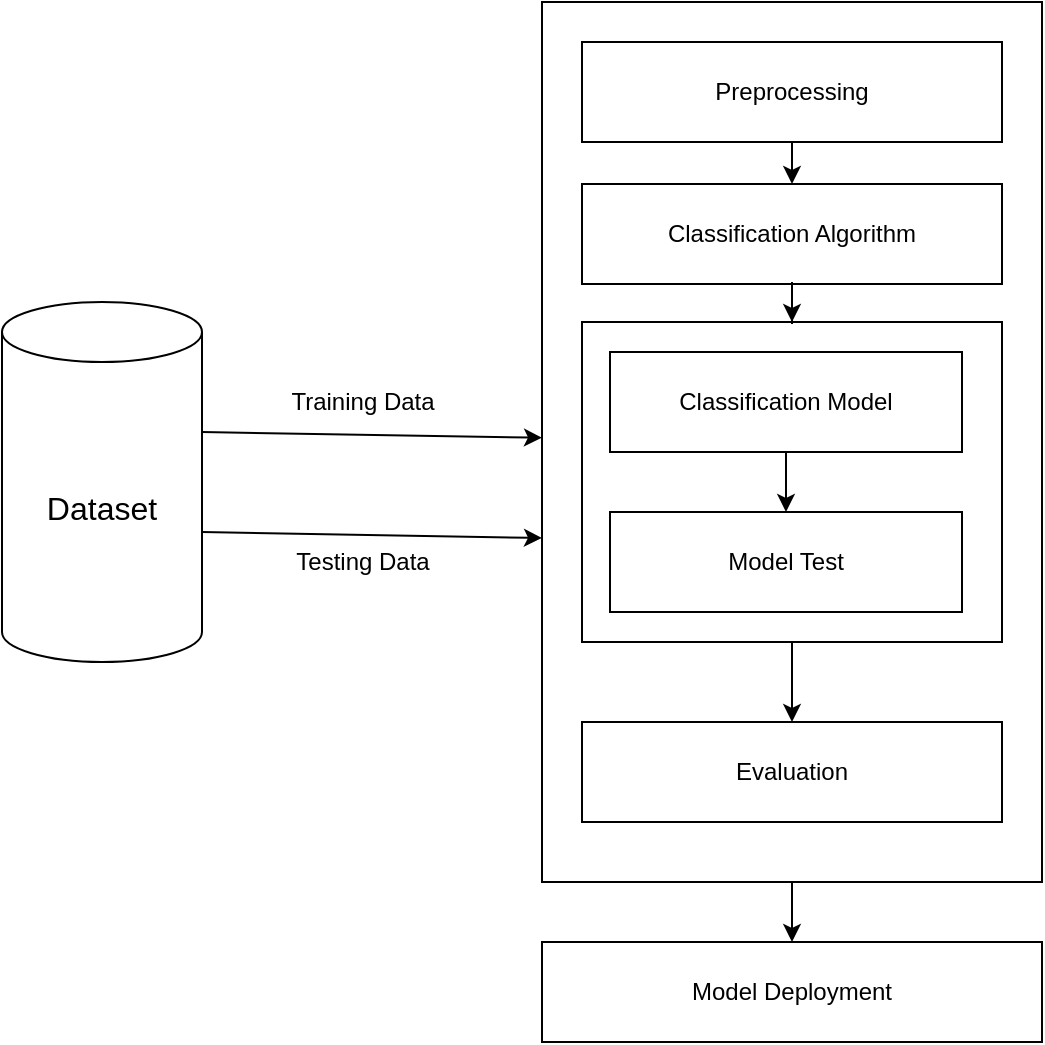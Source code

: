 <mxfile version="13.7.7" type="github">
  <diagram id="5SsMkW3yFWrEWpM0iQUE" name="Page-1">
    <mxGraphModel dx="1113" dy="695" grid="1" gridSize="10" guides="1" tooltips="1" connect="1" arrows="1" fold="1" page="1" pageScale="1" pageWidth="827" pageHeight="1169" math="0" shadow="0">
      <root>
        <mxCell id="0" />
        <mxCell id="1" parent="0" />
        <mxCell id="4eGuR8GMevfrFRhhWvSk-20" value="" style="group" vertex="1" connectable="0" parent="1">
          <mxGeometry x="110" y="100" width="520" height="520" as="geometry" />
        </mxCell>
        <mxCell id="4eGuR8GMevfrFRhhWvSk-1" value="&lt;font style=&quot;font-size: 16px&quot;&gt;Dataset&lt;/font&gt;" style="shape=cylinder3;whiteSpace=wrap;html=1;boundedLbl=1;backgroundOutline=1;size=15;" vertex="1" parent="4eGuR8GMevfrFRhhWvSk-20">
          <mxGeometry y="150" width="100" height="180" as="geometry" />
        </mxCell>
        <mxCell id="4eGuR8GMevfrFRhhWvSk-2" value="" style="rounded=0;whiteSpace=wrap;html=1;" vertex="1" parent="4eGuR8GMevfrFRhhWvSk-20">
          <mxGeometry x="270" width="250" height="440" as="geometry" />
        </mxCell>
        <mxCell id="4eGuR8GMevfrFRhhWvSk-3" value="" style="endArrow=classic;html=1;exitX=1;exitY=0;exitDx=0;exitDy=65;exitPerimeter=0;" edge="1" parent="4eGuR8GMevfrFRhhWvSk-20" source="4eGuR8GMevfrFRhhWvSk-1" target="4eGuR8GMevfrFRhhWvSk-2">
          <mxGeometry width="50" height="50" relative="1" as="geometry">
            <mxPoint x="143" y="210" as="sourcePoint" />
            <mxPoint x="330" y="180" as="targetPoint" />
          </mxGeometry>
        </mxCell>
        <mxCell id="4eGuR8GMevfrFRhhWvSk-4" value="Training Data" style="text;html=1;align=center;verticalAlign=middle;resizable=0;points=[];autosize=1;" vertex="1" parent="4eGuR8GMevfrFRhhWvSk-20">
          <mxGeometry x="135" y="190" width="90" height="20" as="geometry" />
        </mxCell>
        <mxCell id="4eGuR8GMevfrFRhhWvSk-5" value="" style="endArrow=classic;html=1;exitX=1;exitY=0;exitDx=0;exitDy=65;exitPerimeter=0;" edge="1" parent="4eGuR8GMevfrFRhhWvSk-20">
          <mxGeometry width="50" height="50" relative="1" as="geometry">
            <mxPoint x="100" y="265" as="sourcePoint" />
            <mxPoint x="270" y="268.004" as="targetPoint" />
          </mxGeometry>
        </mxCell>
        <mxCell id="4eGuR8GMevfrFRhhWvSk-6" value="Testing Data" style="text;html=1;align=center;verticalAlign=middle;resizable=0;points=[];autosize=1;" vertex="1" parent="4eGuR8GMevfrFRhhWvSk-20">
          <mxGeometry x="140" y="270" width="80" height="20" as="geometry" />
        </mxCell>
        <mxCell id="4eGuR8GMevfrFRhhWvSk-7" value="Evaluation" style="rounded=0;whiteSpace=wrap;html=1;" vertex="1" parent="4eGuR8GMevfrFRhhWvSk-20">
          <mxGeometry x="290" y="360" width="210" height="50" as="geometry" />
        </mxCell>
        <mxCell id="4eGuR8GMevfrFRhhWvSk-8" value="Preprocessing" style="rounded=0;whiteSpace=wrap;html=1;" vertex="1" parent="4eGuR8GMevfrFRhhWvSk-20">
          <mxGeometry x="290" y="20" width="210" height="50" as="geometry" />
        </mxCell>
        <mxCell id="4eGuR8GMevfrFRhhWvSk-9" value="Classification Algorithm" style="rounded=0;whiteSpace=wrap;html=1;" vertex="1" parent="4eGuR8GMevfrFRhhWvSk-20">
          <mxGeometry x="290" y="91" width="210" height="50" as="geometry" />
        </mxCell>
        <mxCell id="4eGuR8GMevfrFRhhWvSk-17" style="edgeStyle=orthogonalEdgeStyle;rounded=0;orthogonalLoop=1;jettySize=auto;html=1;entryX=0.5;entryY=0;entryDx=0;entryDy=0;" edge="1" parent="4eGuR8GMevfrFRhhWvSk-20" source="4eGuR8GMevfrFRhhWvSk-8" target="4eGuR8GMevfrFRhhWvSk-9">
          <mxGeometry relative="1" as="geometry" />
        </mxCell>
        <mxCell id="4eGuR8GMevfrFRhhWvSk-14" value="" style="edgeStyle=orthogonalEdgeStyle;rounded=0;orthogonalLoop=1;jettySize=auto;html=1;" edge="1" parent="4eGuR8GMevfrFRhhWvSk-20" source="4eGuR8GMevfrFRhhWvSk-10" target="4eGuR8GMevfrFRhhWvSk-7">
          <mxGeometry relative="1" as="geometry" />
        </mxCell>
        <mxCell id="4eGuR8GMevfrFRhhWvSk-10" value="" style="rounded=0;whiteSpace=wrap;html=1;" vertex="1" parent="4eGuR8GMevfrFRhhWvSk-20">
          <mxGeometry x="290" y="160" width="210" height="160" as="geometry" />
        </mxCell>
        <mxCell id="4eGuR8GMevfrFRhhWvSk-18" value="" style="edgeStyle=orthogonalEdgeStyle;rounded=0;orthogonalLoop=1;jettySize=auto;html=1;" edge="1" parent="4eGuR8GMevfrFRhhWvSk-20" source="4eGuR8GMevfrFRhhWvSk-9" target="4eGuR8GMevfrFRhhWvSk-10">
          <mxGeometry relative="1" as="geometry" />
        </mxCell>
        <mxCell id="4eGuR8GMevfrFRhhWvSk-11" value="Classification Model" style="rounded=0;whiteSpace=wrap;html=1;" vertex="1" parent="4eGuR8GMevfrFRhhWvSk-20">
          <mxGeometry x="304" y="175" width="176" height="50" as="geometry" />
        </mxCell>
        <mxCell id="4eGuR8GMevfrFRhhWvSk-12" value="Model Test" style="rounded=0;whiteSpace=wrap;html=1;" vertex="1" parent="4eGuR8GMevfrFRhhWvSk-20">
          <mxGeometry x="304" y="255" width="176" height="50" as="geometry" />
        </mxCell>
        <mxCell id="4eGuR8GMevfrFRhhWvSk-19" value="" style="edgeStyle=orthogonalEdgeStyle;rounded=0;orthogonalLoop=1;jettySize=auto;html=1;" edge="1" parent="4eGuR8GMevfrFRhhWvSk-20" source="4eGuR8GMevfrFRhhWvSk-11" target="4eGuR8GMevfrFRhhWvSk-12">
          <mxGeometry relative="1" as="geometry" />
        </mxCell>
        <mxCell id="4eGuR8GMevfrFRhhWvSk-13" value="Model Deployment" style="rounded=0;whiteSpace=wrap;html=1;" vertex="1" parent="4eGuR8GMevfrFRhhWvSk-20">
          <mxGeometry x="270" y="470" width="250" height="50" as="geometry" />
        </mxCell>
        <mxCell id="4eGuR8GMevfrFRhhWvSk-15" value="" style="edgeStyle=orthogonalEdgeStyle;rounded=0;orthogonalLoop=1;jettySize=auto;html=1;" edge="1" parent="4eGuR8GMevfrFRhhWvSk-20" source="4eGuR8GMevfrFRhhWvSk-2" target="4eGuR8GMevfrFRhhWvSk-13">
          <mxGeometry relative="1" as="geometry" />
        </mxCell>
      </root>
    </mxGraphModel>
  </diagram>
</mxfile>
